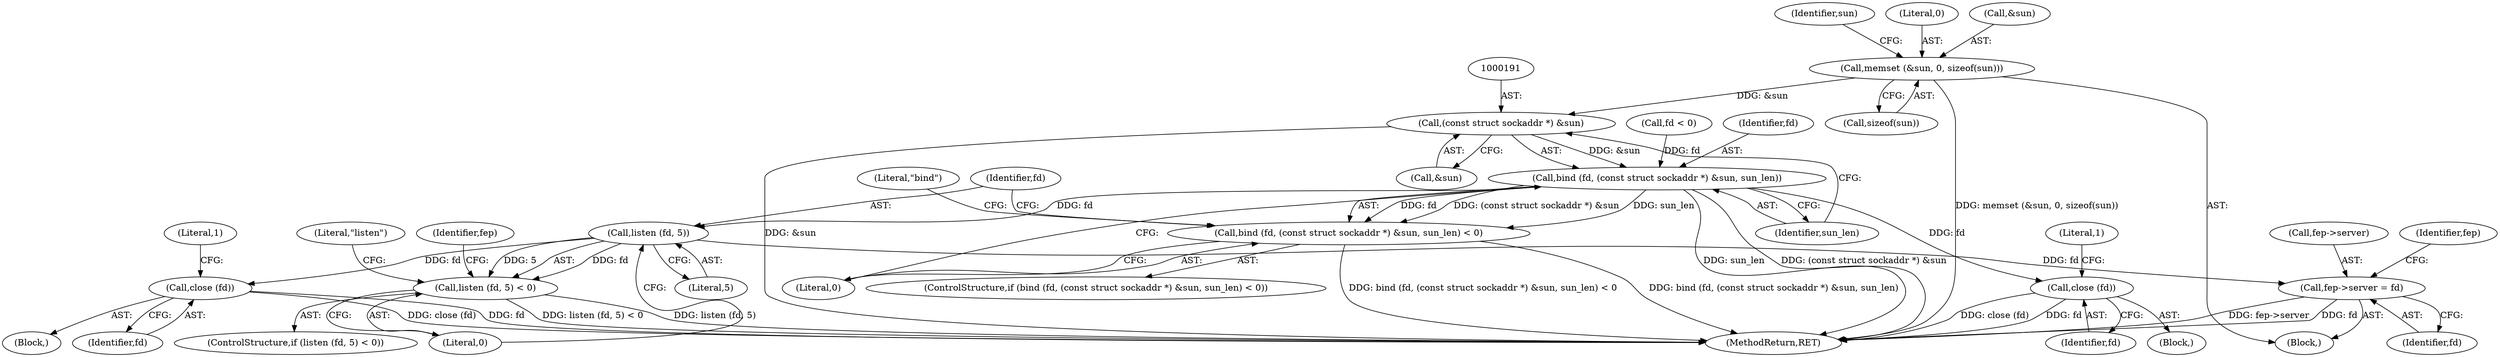 digraph "0_libfep_293d9d3f@API" {
"1000152" [label="(Call,memset (&sun, 0, sizeof(sun)))"];
"1000190" [label="(Call,(const struct sockaddr *) &sun)"];
"1000188" [label="(Call,bind (fd, (const struct sockaddr *) &sun, sun_len))"];
"1000187" [label="(Call,bind (fd, (const struct sockaddr *) &sun, sun_len) < 0)"];
"1000201" [label="(Call,close (fd))"];
"1000208" [label="(Call,listen (fd, 5))"];
"1000207" [label="(Call,listen (fd, 5) < 0)"];
"1000217" [label="(Call,close (fd))"];
"1000222" [label="(Call,fep->server = fd)"];
"1000160" [label="(Identifier,sun)"];
"1000210" [label="(Literal,5)"];
"1000217" [label="(Call,close (fd))"];
"1000229" [label="(Identifier,fep)"];
"1000155" [label="(Literal,0)"];
"1000153" [label="(Call,&sun)"];
"1000195" [label="(Literal,0)"];
"1000234" [label="(MethodReturn,RET)"];
"1000201" [label="(Call,close (fd))"];
"1000202" [label="(Identifier,fd)"];
"1000194" [label="(Identifier,sun_len)"];
"1000223" [label="(Call,fep->server)"];
"1000218" [label="(Identifier,fd)"];
"1000156" [label="(Call,sizeof(sun))"];
"1000198" [label="(Literal,\"bind\")"];
"1000114" [label="(Call,fd < 0)"];
"1000224" [label="(Identifier,fep)"];
"1000152" [label="(Call,memset (&sun, 0, sizeof(sun)))"];
"1000189" [label="(Identifier,fd)"];
"1000214" [label="(Literal,\"listen\")"];
"1000209" [label="(Identifier,fd)"];
"1000190" [label="(Call,(const struct sockaddr *) &sun)"];
"1000205" [label="(Literal,1)"];
"1000207" [label="(Call,listen (fd, 5) < 0)"];
"1000221" [label="(Literal,1)"];
"1000188" [label="(Call,bind (fd, (const struct sockaddr *) &sun, sun_len))"];
"1000187" [label="(Call,bind (fd, (const struct sockaddr *) &sun, sun_len) < 0)"];
"1000192" [label="(Call,&sun)"];
"1000211" [label="(Literal,0)"];
"1000226" [label="(Identifier,fd)"];
"1000206" [label="(ControlStructure,if (listen (fd, 5) < 0))"];
"1000208" [label="(Call,listen (fd, 5))"];
"1000102" [label="(Block,)"];
"1000186" [label="(ControlStructure,if (bind (fd, (const struct sockaddr *) &sun, sun_len) < 0))"];
"1000222" [label="(Call,fep->server = fd)"];
"1000212" [label="(Block,)"];
"1000196" [label="(Block,)"];
"1000152" -> "1000102"  [label="AST: "];
"1000152" -> "1000156"  [label="CFG: "];
"1000153" -> "1000152"  [label="AST: "];
"1000155" -> "1000152"  [label="AST: "];
"1000156" -> "1000152"  [label="AST: "];
"1000160" -> "1000152"  [label="CFG: "];
"1000152" -> "1000234"  [label="DDG: memset (&sun, 0, sizeof(sun))"];
"1000152" -> "1000190"  [label="DDG: &sun"];
"1000190" -> "1000188"  [label="AST: "];
"1000190" -> "1000192"  [label="CFG: "];
"1000191" -> "1000190"  [label="AST: "];
"1000192" -> "1000190"  [label="AST: "];
"1000194" -> "1000190"  [label="CFG: "];
"1000190" -> "1000234"  [label="DDG: &sun"];
"1000190" -> "1000188"  [label="DDG: &sun"];
"1000188" -> "1000187"  [label="AST: "];
"1000188" -> "1000194"  [label="CFG: "];
"1000189" -> "1000188"  [label="AST: "];
"1000194" -> "1000188"  [label="AST: "];
"1000195" -> "1000188"  [label="CFG: "];
"1000188" -> "1000234"  [label="DDG: (const struct sockaddr *) &sun"];
"1000188" -> "1000234"  [label="DDG: sun_len"];
"1000188" -> "1000187"  [label="DDG: fd"];
"1000188" -> "1000187"  [label="DDG: (const struct sockaddr *) &sun"];
"1000188" -> "1000187"  [label="DDG: sun_len"];
"1000114" -> "1000188"  [label="DDG: fd"];
"1000188" -> "1000201"  [label="DDG: fd"];
"1000188" -> "1000208"  [label="DDG: fd"];
"1000187" -> "1000186"  [label="AST: "];
"1000187" -> "1000195"  [label="CFG: "];
"1000195" -> "1000187"  [label="AST: "];
"1000198" -> "1000187"  [label="CFG: "];
"1000209" -> "1000187"  [label="CFG: "];
"1000187" -> "1000234"  [label="DDG: bind (fd, (const struct sockaddr *) &sun, sun_len)"];
"1000187" -> "1000234"  [label="DDG: bind (fd, (const struct sockaddr *) &sun, sun_len) < 0"];
"1000201" -> "1000196"  [label="AST: "];
"1000201" -> "1000202"  [label="CFG: "];
"1000202" -> "1000201"  [label="AST: "];
"1000205" -> "1000201"  [label="CFG: "];
"1000201" -> "1000234"  [label="DDG: close (fd)"];
"1000201" -> "1000234"  [label="DDG: fd"];
"1000208" -> "1000207"  [label="AST: "];
"1000208" -> "1000210"  [label="CFG: "];
"1000209" -> "1000208"  [label="AST: "];
"1000210" -> "1000208"  [label="AST: "];
"1000211" -> "1000208"  [label="CFG: "];
"1000208" -> "1000207"  [label="DDG: fd"];
"1000208" -> "1000207"  [label="DDG: 5"];
"1000208" -> "1000217"  [label="DDG: fd"];
"1000208" -> "1000222"  [label="DDG: fd"];
"1000207" -> "1000206"  [label="AST: "];
"1000207" -> "1000211"  [label="CFG: "];
"1000211" -> "1000207"  [label="AST: "];
"1000214" -> "1000207"  [label="CFG: "];
"1000224" -> "1000207"  [label="CFG: "];
"1000207" -> "1000234"  [label="DDG: listen (fd, 5) < 0"];
"1000207" -> "1000234"  [label="DDG: listen (fd, 5)"];
"1000217" -> "1000212"  [label="AST: "];
"1000217" -> "1000218"  [label="CFG: "];
"1000218" -> "1000217"  [label="AST: "];
"1000221" -> "1000217"  [label="CFG: "];
"1000217" -> "1000234"  [label="DDG: close (fd)"];
"1000217" -> "1000234"  [label="DDG: fd"];
"1000222" -> "1000102"  [label="AST: "];
"1000222" -> "1000226"  [label="CFG: "];
"1000223" -> "1000222"  [label="AST: "];
"1000226" -> "1000222"  [label="AST: "];
"1000229" -> "1000222"  [label="CFG: "];
"1000222" -> "1000234"  [label="DDG: fep->server"];
"1000222" -> "1000234"  [label="DDG: fd"];
}
